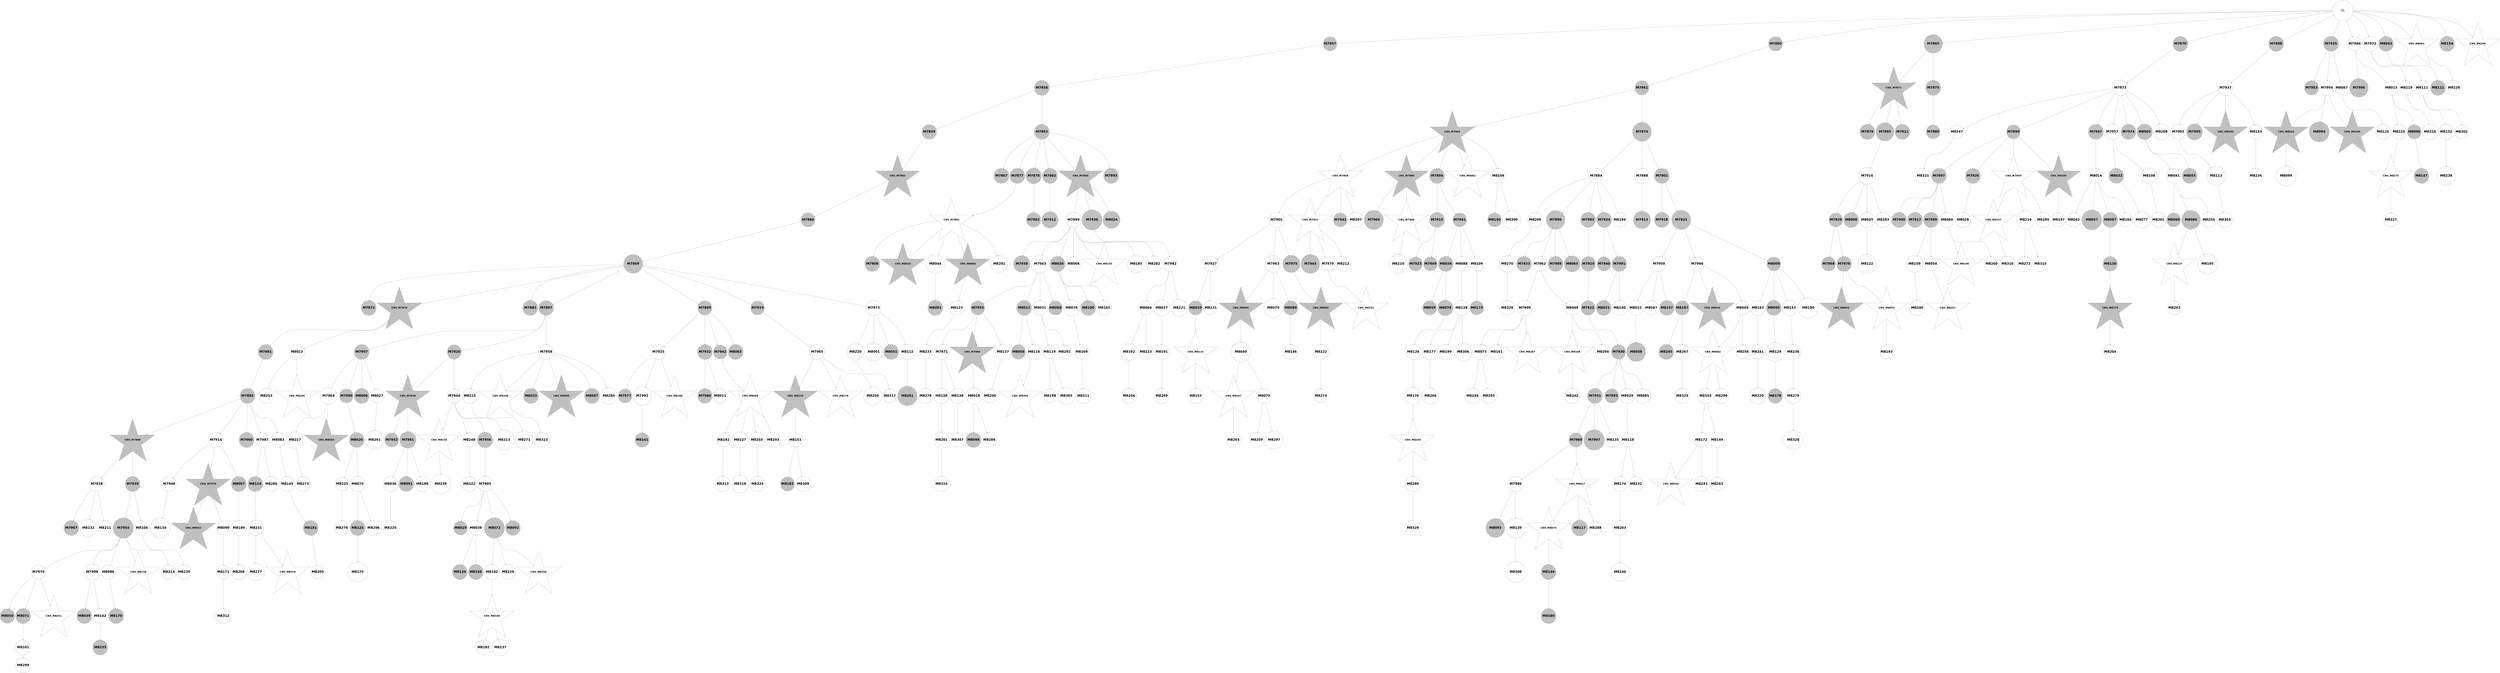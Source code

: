 digraph G { 
8193 -> 8276;
8194 -> 8347;
8195 -> 8238;
8196 -> 8277;
8199 -> 8301;
8200 -> 8278;
8204 -> 8302;
8205 -> 8279;
8206 -> 8348;
8208 -> 8349;
8209 -> 8239;
8209 -> 8280;
8211 -> 8240;
8213 -> 8281;
8214 -> 8303;
8216 -> 8241;
8218 -> 8242;
8224 -> 8282;
8224 -> 8304;
8226 -> 8305;
8228 -> 8306;
8229 -> 8350;
8238 -> 8351;
8240 -> 8283;
8246 -> 8307;
8252 -> 8308;
8253 -> 8309;
8253 -> 8352;
8254 -> 8310;
8256 -> 8353;
8257 -> 8354;
8259 -> 8311;
8261 -> 8312;
8262 -> 8313;
8264 -> 8355;
8268 -> 8314;
8268 -> 8356;
8270 -> 8315;
8273 -> 8316;
8278 -> 8357;
8281 -> 8317;
8284 -> 8358;
8285 -> 8359;
8286 -> 8360;
8292 -> 8361;
8304 -> 8362;
8307 -> 8363;
8312 -> 8364;
8316 -> 8365;
8317 -> 8366;
7893 -> 7894;
7893 -> 7897;
7893 -> 7902;
7893 -> 7907;
7893 -> 7935;
7893 -> 7972;
7893 -> 7983;
7893 -> 8009;
7893 -> 8080;
7893 -> 8098;
7893 -> 8191;
7893 -> 8243;
7894 -> 7895;
7895 -> 7896;
7895 -> 7900;
7896 -> 7899;
7897 -> 7898;
7898 -> 7901;
7898 -> 7911;
7899 -> 7903;
7900 -> 7904;
7900 -> 7914;
7900 -> 7915;
7900 -> 7919;
7900 -> 7922;
7900 -> 7930;
7901 -> 7905;
7901 -> 7923;
7901 -> 7931;
7901 -> 8099;
7901 -> 8141;
7902 -> 7908;
7902 -> 7912;
7903 -> 7906;
7905 -> 7942;
7905 -> 7968;
7905 -> 7978;
7905 -> 8244;
7906 -> 7909;
7906 -> 7913;
7906 -> 7920;
7906 -> 7924;
7906 -> 7926;
7906 -> 7956;
7906 -> 8010;
7907 -> 7910;
7908 -> 7916;
7908 -> 7932;
7908 -> 7948;
7910 -> 7927;
7910 -> 7984;
7910 -> 7994;
7910 -> 8011;
7910 -> 8042;
7910 -> 8245;
7910 -> 8284;
7911 -> 7921;
7911 -> 7925;
7911 -> 7938;
7912 -> 7917;
7913 -> 7918;
7913 -> 8060;
7914 -> 7928;
7915 -> 7939;
7918 -> 7929;
7919 -> 7949;
7921 -> 7933;
7921 -> 7940;
7921 -> 7961;
7921 -> 8221;
7921 -> 8246;
7922 -> 7936;
7922 -> 7973;
7922 -> 8061;
7923 -> 7941;
7923 -> 7943;
7924 -> 7944;
7924 -> 7957;
7924 -> 7995;
7925 -> 7950;
7926 -> 7962;
7926 -> 7969;
7926 -> 7979;
7926 -> 8100;
7927 -> 7934;
7927 -> 7963;
7927 -> 7996;
7927 -> 8142;
7928 -> 7945;
7928 -> 8062;
7928 -> 8081;
7928 -> 8101;
7928 -> 8318;
7929 -> 7946;
7929 -> 7951;
7929 -> 7997;
7929 -> 8024;
7929 -> 8120;
7931 -> 7952;
7931 -> 7998;
7932 -> 7953;
7933 -> 7970;
7933 -> 7999;
7933 -> 8025;
7933 -> 8102;
7934 -> 7937;
7934 -> 7954;
7934 -> 8026;
7934 -> 8121;
7935 -> 7974;
7936 -> 7975;
7936 -> 7980;
7936 -> 8063;
7936 -> 8103;
7936 -> 8192;
7936 -> 8222;
7936 -> 8319;
7938 -> 7955;
7938 -> 7958;
7940 -> 7947;
7942 -> 7964;
7942 -> 8000;
7942 -> 8012;
7943 -> 8247;
7944 -> 8001;
7944 -> 8027;
7944 -> 8043;
7944 -> 8064;
7946 -> 7965;
7946 -> 7976;
7947 -> 7959;
7951 -> 7985;
7951 -> 8013;
7951 -> 8044;
7952 -> 7960;
7952 -> 7986;
7953 -> 7966;
7953 -> 8045;
7953 -> 8082;
7953 -> 8320;
7956 -> 8002;
7957 -> 7971;
7957 -> 7981;
7958 -> 7987;
7958 -> 8003;
7958 -> 8046;
7959 -> 7967;
7961 -> 7977;
7961 -> 8028;
7962 -> 8014;
7962 -> 8029;
7962 -> 8223;
7963 -> 8065;
7964 -> 8047;
7964 -> 8168;
7965 -> 8004;
7965 -> 8169;
7965 -> 8248;
7966 -> 8005;
7966 -> 8015;
7967 -> 7988;
7967 -> 8030;
7967 -> 8066;
7967 -> 8122;
7968 -> 7982;
7968 -> 8016;
7968 -> 8249;
7969 -> 8017;
7969 -> 8048;
7971 -> 7989;
7971 -> 8018;
7972 -> 7990;
7972 -> 8031;
7972 -> 8104;
7973 -> 8019;
7974 -> 8020;
7974 -> 8032;
7974 -> 8067;
7974 -> 8170;
7976 -> 7991;
7976 -> 8143;
7979 -> 8083;
7980 -> 7992;
7980 -> 8049;
7980 -> 8068;
7980 -> 8105;
7981 -> 7993;
7981 -> 8193;
7981 -> 8250;
7981 -> 8285;
7983 -> 8033;
7983 -> 8050;
7984 -> 8051;
7985 -> 8171;
7987 -> 8052;
7987 -> 8084;
7987 -> 8144;
7988 -> 8006;
7988 -> 8034;
7988 -> 8172;
7991 -> 8007;
7991 -> 8035;
7991 -> 8123;
7991 -> 8173;
7991 -> 8251;
7992 -> 8008;
7992 -> 8021;
7992 -> 8174;
7993 -> 8022;
7994 -> 8069;
7994 -> 8145;
7995 -> 8070;
7995 -> 8106;
7995 -> 8124;
7995 -> 8252;
7995 -> 8286;
7995 -> 8321;
7996 -> 8194;
7996 -> 8253;
7996 -> 8322;
7998 -> 8071;
7998 -> 8125;
7998 -> 8146;
7999 -> 8036;
7999 -> 8085;
8000 -> 8037;
8000 -> 8107;
8000 -> 8126;
8001 -> 8072;
8001 -> 8254;
8002 -> 8147;
8002 -> 8255;
8002 -> 8287;
8003 -> 8053;
8003 -> 8086;
8003 -> 8224;
8006 -> 8023;
8006 -> 8054;
8007 -> 8087;
8007 -> 8108;
8007 -> 8288;
8008 -> 8175;
8008 -> 8195;
8009 -> 8148;
8009 -> 8256;
8010 -> 8038;
8010 -> 8088;
8010 -> 8149;
8010 -> 8257;
8012 -> 8039;
8013 -> 8089;
8013 -> 8127;
8015 -> 8040;
8015 -> 8090;
8016 -> 8289;
8018 -> 8073;
8018 -> 8128;
8018 -> 8225;
8019 -> 8041;
8019 -> 8074;
8019 -> 8258;
8020 -> 8150;
8021 -> 8055;
8022 -> 8056;
8022 -> 8075;
8022 -> 8109;
8022 -> 8129;
8023 -> 8130;
8023 -> 8176;
8024 -> 8151;
8024 -> 8323;
8026 -> 8091;
8026 -> 8196;
8027 -> 8057;
8028 -> 8058;
8028 -> 8177;
8029 -> 8178;
8031 -> 8059;
8031 -> 8131;
8031 -> 8197;
8035 -> 8076;
8035 -> 8179;
8036 -> 8110;
8036 -> 8198;
8036 -> 8324;
8037 -> 8077;
8039 -> 8259;
8041 -> 8199;
8041 -> 8260;
8042 -> 8078;
8042 -> 8092;
8044 -> 8226;
8046 -> 8132;
8046 -> 8180;
8046 -> 8200;
8046 -> 8227;
8047 -> 8152;
8049 -> 8093;
8049 -> 8153;
8050 -> 8133;
8050 -> 8261;
8051 -> 8079;
8051 -> 8094;
8051 -> 8134;
8051 -> 8201;
8052 -> 8095;
8054 -> 8111;
8054 -> 8154;
8054 -> 8325;
8055 -> 8135;
8055 -> 8326;
8057 -> 8112;
8057 -> 8262;
8059 -> 8136;
8060 -> 8290;
8060 -> 8327;
8063 -> 8113;
8063 -> 8137;
8063 -> 8202;
8064 -> 8328;
8066 -> 8155;
8068 -> 8156;
8068 -> 8329;
8069 -> 8114;
8071 -> 8096;
8071 -> 8115;
8073 -> 8263;
8074 -> 8228;
8075 -> 8157;
8075 -> 8203;
8077 -> 8116;
8077 -> 8204;
8078 -> 8097;
8078 -> 8117;
8078 -> 8291;
8080 -> 8158;
8081 -> 8118;
8082 -> 8159;
8083 -> 8229;
8083 -> 8264;
8083 -> 8292;
8083 -> 8330;
8085 -> 8205;
8085 -> 8331;
8086 -> 8119;
8086 -> 8293;
8090 -> 8230;
8091 -> 8294;
8098 -> 8265;
8101 -> 8160;
8104 -> 8161;
8108 -> 8138;
8109 -> 8139;
8109 -> 8266;
8109 -> 8295;
8110 -> 8231;
8110 -> 8332;
8111 -> 8181;
8112 -> 8162;
8112 -> 8333;
8113 -> 8206;
8115 -> 8163;
8116 -> 8296;
8116 -> 8334;
8117 -> 8164;
8117 -> 8232;
8119 -> 8140;
8119 -> 8335;
8120 -> 8182;
8121 -> 8233;
8121 -> 8297;
8123 -> 8207;
8125 -> 8165;
8126 -> 8183;
8127 -> 8208;
8132 -> 8166;
8133 -> 8184;
8134 -> 8167;
8138 -> 8336;
8139 -> 8185;
8140 -> 8186;
8140 -> 8209;
8141 -> 8187;
8141 -> 8337;
8142 -> 8234;
8143 -> 8267;
8145 -> 8338;
8146 -> 8210;
8147 -> 8188;
8148 -> 8189;
8148 -> 8339;
8149 -> 8298;
8150 -> 8340;
8151 -> 8268;
8152 -> 8190;
8153 -> 8341;
8155 -> 8211;
8155 -> 8269;
8156 -> 8235;
8156 -> 8342;
8160 -> 8270;
8162 -> 8212;
8163 -> 8213;
8164 -> 8299;
8165 -> 8214;
8165 -> 8236;
8165 -> 8343;
8166 -> 8215;
8167 -> 8216;
8170 -> 8271;
8174 -> 8237;
8175 -> 8344;
8176 -> 8345;
8179 -> 8272;
8180 -> 8273;
8181 -> 8217;
8182 -> 8218;
8185 -> 8219;
8185 -> 8274;
8186 -> 8300;
8188 -> 8220;
8188 -> 8346;
8189 -> 8275;
7893 [label="GL" fontname="arial-bold" fontsize=56 width=5 height=5];
7894 [shape=circle style=filled fillcolor=grey fontname="helvetica-bold" fontsize=56 label="M7857" width=2.8 height=2 ];
7895 [shape=circle style=filled fillcolor=grey fontname="helvetica-bold" fontsize=56 label="M7858" width=0.8 height=2 ];
7896 [shape=circle style=filled fillcolor=grey fontname="helvetica-bold" fontsize=56 label="M7859" width=2.19 height=2 ];
7897 [shape=circle style=filled fillcolor=grey fontname="helvetica-bold" fontsize=56 label="M7860" width=2.5 height=2 ];
7898 [shape=circle style=filled fillcolor=grey fontname="helvetica-bold" fontsize=56 label="M7861" width=2.64 height=2 ];
7899 [shape=star style=filled fillcolor=grey fontname="helvetica-bold" fontsize=42 label="CNV_M7862"];
7900 [shape=circle style=filled fillcolor=grey fontname="helvetica-bold" fontsize=56 label="M7863" width=0.65 height=2 ];
7901 [shape=star style=filled fillcolor=grey fontname="helvetica-bold" fontsize=42 label="CNV_M7864"];
7902 [shape=circle style=filled fillcolor=grey fontname="helvetica-bold" fontsize=56 label="M7865" width=4.47 height=2 ];
7903 [shape=circle style=filled fillcolor=grey fontname="helvetica-bold" fontsize=56 label="M7866" width=2.66 height=2 ];
7904 [shape=circle style=filled fillcolor=grey fontname="helvetica-bold" fontsize=56 label="M7867" width=1.09 height=2 ];
7905 [shape=star style=filled fillcolor=white fontname="helvetica-bold" fontsize=42 label="CNV_M7868"];
7906 [shape=circle style=filled fillcolor=grey fontname="helvetica-bold" fontsize=56 label="M7869" width=4.58 height=2 ];
7907 [shape=circle style=filled fillcolor=grey fontname="helvetica-bold" fontsize=56 label="M7870" width=1.14 height=2 ];
7908 [shape=star style=filled fillcolor=grey fontname="helvetica-bold" fontsize=42 label="CNV_M7871"];
7909 [shape=circle style=filled fillcolor=grey fontname="helvetica-bold" fontsize=56 label="M7872" width=1.95 height=2 ];
7910 [shape=circle style=filled fillcolor=white fontname="helvetica-bold" fontsize=56 label="M7873" width=3.84 height=2 ];
7911 [shape=circle style=filled fillcolor=grey fontname="helvetica-bold" fontsize=56 label="M7874" width=4.55 height=2 ];
7912 [shape=circle style=filled fillcolor=grey fontname="helvetica-bold" fontsize=56 label="M7875" width=0.41 height=2 ];
7913 [shape=star style=filled fillcolor=grey fontname="helvetica-bold" fontsize=42 label="CNV_M7876"];
7914 [shape=circle style=filled fillcolor=grey fontname="helvetica-bold" fontsize=56 label="M7877" width=0.91 height=2 ];
7915 [shape=circle style=filled fillcolor=grey fontname="helvetica-bold" fontsize=56 label="M7878" width=3.79 height=2 ];
7916 [shape=circle style=filled fillcolor=grey fontname="helvetica-bold" fontsize=56 label="M7879" width=3.66 height=2 ];
7917 [shape=circle style=filled fillcolor=grey fontname="helvetica-bold" fontsize=56 label="M7880" width=3.33 height=2 ];
7918 [shape=circle style=filled fillcolor=grey fontname="helvetica-bold" fontsize=56 label="M7881" width=0.31 height=2 ];
7919 [shape=circle style=filled fillcolor=grey fontname="helvetica-bold" fontsize=56 label="M7882" width=1.02 height=2 ];
7920 [shape=circle style=filled fillcolor=grey fontname="helvetica-bold" fontsize=56 label="M7883" width=1.45 height=2 ];
7921 [shape=circle style=filled fillcolor=white fontname="helvetica-bold" fontsize=56 label="M7884" width=2.16 height=2 ];
7922 [shape=star style=filled fillcolor=grey fontname="helvetica-bold" fontsize=42 label="CNV_M7885"];
7923 [shape=star style=filled fillcolor=grey fontname="helvetica-bold" fontsize=42 label="CNV_M7886"];
7924 [shape=circle style=filled fillcolor=grey fontname="helvetica-bold" fontsize=56 label="M7887" width=2.07 height=2 ];
7925 [shape=circle style=filled fillcolor=white fontname="helvetica-bold" fontsize=56 label="M7888" width=1.41 height=2 ];
7926 [shape=circle style=filled fillcolor=grey fontname="helvetica-bold" fontsize=56 label="M7889" width=3.45 height=2 ];
7927 [shape=circle style=filled fillcolor=grey fontname="helvetica-bold" fontsize=56 label="M7890" width=2.9 height=2 ];
7928 [shape=star style=filled fillcolor=white fontname="helvetica-bold" fontsize=42 label="CNV_M7891"];
7929 [shape=circle style=filled fillcolor=grey fontname="helvetica-bold" fontsize=56 label="M7892" width=1.92 height=2 ];
7930 [shape=circle style=filled fillcolor=grey fontname="helvetica-bold" fontsize=56 label="M7893" width=0.37 height=2 ];
7931 [shape=circle style=filled fillcolor=grey fontname="helvetica-bold" fontsize=56 label="M7894" width=1.83 height=2 ];
7932 [shape=circle style=filled fillcolor=grey fontname="helvetica-bold" fontsize=56 label="M7895" width=4.37 height=2 ];
7933 [shape=circle style=filled fillcolor=grey fontname="helvetica-bold" fontsize=56 label="M7896" width=4.53 height=2 ];
7934 [shape=circle style=filled fillcolor=grey fontname="helvetica-bold" fontsize=56 label="M7897" width=1.28 height=2 ];
7935 [shape=circle style=filled fillcolor=grey fontname="helvetica-bold" fontsize=56 label="M7898" width=0.25 height=2 ];
7936 [shape=circle style=filled fillcolor=white fontname="helvetica-bold" fontsize=56 label="M7899" width=0.24 height=2 ];
7937 [shape=circle style=filled fillcolor=grey fontname="helvetica-bold" fontsize=56 label="M7900" width=0.99 height=2 ];
7938 [shape=circle style=filled fillcolor=grey fontname="helvetica-bold" fontsize=56 label="M7901" width=1.32 height=2 ];
7939 [shape=circle style=filled fillcolor=grey fontname="helvetica-bold" fontsize=56 label="M7902" width=2.34 height=2 ];
7940 [shape=circle style=filled fillcolor=grey fontname="helvetica-bold" fontsize=56 label="M7903" width=1.86 height=2 ];
7941 [shape=circle style=filled fillcolor=grey fontname="helvetica-bold" fontsize=56 label="M7904" width=4.64 height=2 ];
7942 [shape=circle style=filled fillcolor=white fontname="helvetica-bold" fontsize=56 label="M7905" width=1.22 height=2 ];
7943 [shape=star style=filled fillcolor=white fontname="helvetica-bold" fontsize=42 label="CNV_M7906"];
7944 [shape=circle style=filled fillcolor=grey fontname="helvetica-bold" fontsize=56 label="M7907" width=2.02 height=2 ];
7945 [shape=circle style=filled fillcolor=grey fontname="helvetica-bold" fontsize=56 label="M7908" width=3.65 height=2 ];
7946 [shape=star style=filled fillcolor=grey fontname="helvetica-bold" fontsize=42 label="CNV_M7909"];
7947 [shape=circle style=filled fillcolor=grey fontname="helvetica-bold" fontsize=56 label="M7910" width=2.17 height=2 ];
7948 [shape=circle style=filled fillcolor=grey fontname="helvetica-bold" fontsize=56 label="M7911" width=2.03 height=2 ];
7949 [shape=circle style=filled fillcolor=grey fontname="helvetica-bold" fontsize=56 label="M7912" width=3.97 height=2 ];
7950 [shape=circle style=filled fillcolor=grey fontname="helvetica-bold" fontsize=56 label="M7913" width=4.15 height=2 ];
7951 [shape=circle style=filled fillcolor=white fontname="helvetica-bold" fontsize=56 label="M7914" width=1.66 height=2 ];
7952 [shape=circle style=filled fillcolor=grey fontname="helvetica-bold" fontsize=56 label="M7915" width=1.38 height=2 ];
7953 [shape=circle style=filled fillcolor=white fontname="helvetica-bold" fontsize=56 label="M7916" width=4.12 height=2 ];
7954 [shape=circle style=filled fillcolor=grey fontname="helvetica-bold" fontsize=56 label="M7917" width=1.07 height=2 ];
7955 [shape=circle style=filled fillcolor=grey fontname="helvetica-bold" fontsize=56 label="M7918" width=1.59 height=2 ];
7956 [shape=circle style=filled fillcolor=grey fontname="helvetica-bold" fontsize=56 label="M7919" width=3.25 height=2 ];
7957 [shape=circle style=filled fillcolor=grey fontname="helvetica-bold" fontsize=56 label="M7920" width=2.52 height=2 ];
7958 [shape=circle style=filled fillcolor=grey fontname="helvetica-bold" fontsize=56 label="M7921" width=4.63 height=2 ];
7959 [shape=circle style=filled fillcolor=grey fontname="helvetica-bold" fontsize=56 label="M7922" width=2.42 height=2 ];
7960 [shape=circle style=filled fillcolor=grey fontname="helvetica-bold" fontsize=56 label="M7923" width=2.84 height=2 ];
7961 [shape=circle style=filled fillcolor=grey fontname="helvetica-bold" fontsize=56 label="M7924" width=3.65 height=2 ];
7962 [shape=circle style=filled fillcolor=white fontname="helvetica-bold" fontsize=56 label="M7925" width=1.26 height=2 ];
7963 [shape=circle style=filled fillcolor=grey fontname="helvetica-bold" fontsize=56 label="M7926" width=0.86 height=2 ];
7964 [shape=circle style=filled fillcolor=white fontname="helvetica-bold" fontsize=56 label="M7927" width=1.74 height=2 ];
7965 [shape=circle style=filled fillcolor=white fontname="helvetica-bold" fontsize=56 label="M7928" width=0.43 height=2 ];
7966 [shape=circle style=filled fillcolor=grey fontname="helvetica-bold" fontsize=56 label="M7929" width=2.98 height=2 ];
7967 [shape=circle style=filled fillcolor=grey fontname="helvetica-bold" fontsize=56 label="M7930" width=2.36 height=2 ];
7968 [shape=star style=filled fillcolor=white fontname="helvetica-bold" fontsize=42 label="CNV_M7931"];
7969 [shape=circle style=filled fillcolor=grey fontname="helvetica-bold" fontsize=56 label="M7932" width=0.55 height=2 ];
7970 [shape=circle style=filled fillcolor=grey fontname="helvetica-bold" fontsize=56 label="M7933" width=1.73 height=2 ];
7971 [shape=star style=filled fillcolor=grey fontname="helvetica-bold" fontsize=42 label="CNV_M7934"];
7972 [shape=circle style=filled fillcolor=grey fontname="helvetica-bold" fontsize=56 label="M7935" width=0.89 height=2 ];
7973 [shape=circle style=filled fillcolor=grey fontname="helvetica-bold" fontsize=56 label="M7936" width=4.86 height=2 ];
7974 [shape=circle style=filled fillcolor=white fontname="helvetica-bold" fontsize=56 label="M7937" width=0.25 height=2 ];
7975 [shape=circle style=filled fillcolor=grey fontname="helvetica-bold" fontsize=56 label="M7938" width=3.97 height=2 ];
7976 [shape=circle style=filled fillcolor=grey fontname="helvetica-bold" fontsize=56 label="M7939" width=1.23 height=2 ];
7977 [shape=circle style=filled fillcolor=grey fontname="helvetica-bold" fontsize=56 label="M7940" width=3.38 height=2 ];
7978 [shape=circle style=filled fillcolor=grey fontname="helvetica-bold" fontsize=56 label="M7941" width=2.87 height=2 ];
7979 [shape=circle style=filled fillcolor=grey fontname="helvetica-bold" fontsize=56 label="M7942" width=3.01 height=2 ];
7980 [shape=circle style=filled fillcolor=white fontname="helvetica-bold" fontsize=56 label="M7943" width=4.41 height=2 ];
7981 [shape=circle style=filled fillcolor=white fontname="helvetica-bold" fontsize=56 label="M7944" width=2.5 height=2 ];
7982 [shape=circle style=filled fillcolor=grey fontname="helvetica-bold" fontsize=56 label="M7945" width=4.55 height=2 ];
7983 [shape=circle style=filled fillcolor=white fontname="helvetica-bold" fontsize=56 label="M7946" width=2.59 height=2 ];
7984 [shape=circle style=filled fillcolor=grey fontname="helvetica-bold" fontsize=56 label="M7947" width=0.25 height=2 ];
7985 [shape=circle style=filled fillcolor=white fontname="helvetica-bold" fontsize=56 label="M7948" width=2.28 height=2 ];
7986 [shape=circle style=filled fillcolor=grey fontname="helvetica-bold" fontsize=56 label="M7949" width=2.93 height=2 ];
7987 [shape=circle style=filled fillcolor=white fontname="helvetica-bold" fontsize=56 label="M7950" width=1.96 height=2 ];
7988 [shape=circle style=filled fillcolor=grey fontname="helvetica-bold" fontsize=56 label="M7951" width=1 height=2 ];
7989 [shape=circle style=filled fillcolor=grey fontname="helvetica-bold" fontsize=56 label="M7952" width=2.73 height=2 ];
7990 [shape=circle style=filled fillcolor=grey fontname="helvetica-bold" fontsize=56 label="M7953" width=2.41 height=2 ];
7991 [shape=circle style=filled fillcolor=grey fontname="helvetica-bold" fontsize=56 label="M7954" width=4.91 height=2 ];
7992 [shape=circle style=filled fillcolor=grey fontname="helvetica-bold" fontsize=56 label="M7955" width=2.84 height=2 ];
7993 [shape=circle style=filled fillcolor=grey fontname="helvetica-bold" fontsize=56 label="M7956" width=3.74 height=2 ];
7994 [shape=circle style=filled fillcolor=white fontname="helvetica-bold" fontsize=56 label="M7957" width=3.81 height=2 ];
7995 [shape=circle style=filled fillcolor=white fontname="helvetica-bold" fontsize=56 label="M7958" width=1.77 height=2 ];
7996 [shape=star style=filled fillcolor=white fontname="helvetica-bold" fontsize=42 label="CNV_M7959"];
7997 [shape=circle style=filled fillcolor=grey fontname="helvetica-bold" fontsize=56 label="M7960" width=0.07 height=2 ];
7998 [shape=circle style=filled fillcolor=grey fontname="helvetica-bold" fontsize=56 label="M7961" width=3.04 height=2 ];
7999 [shape=circle style=filled fillcolor=white fontname="helvetica-bold" fontsize=56 label="M7962" width=2.13 height=2 ];
8000 [shape=circle style=filled fillcolor=white fontname="helvetica-bold" fontsize=56 label="M7963" width=4.1 height=2 ];
8001 [shape=circle style=filled fillcolor=white fontname="helvetica-bold" fontsize=56 label="M7964" width=4.13 height=2 ];
8002 [shape=circle style=filled fillcolor=white fontname="helvetica-bold" fontsize=56 label="M7965" width=1.08 height=2 ];
8003 [shape=circle style=filled fillcolor=white fontname="helvetica-bold" fontsize=56 label="M7966" width=3 height=2 ];
8004 [shape=circle style=filled fillcolor=grey fontname="helvetica-bold" fontsize=56 label="M7967" width=1.38 height=2 ];
8005 [shape=circle style=filled fillcolor=grey fontname="helvetica-bold" fontsize=56 label="M7968" width=2.61 height=2 ];
8006 [shape=circle style=filled fillcolor=grey fontname="helvetica-bold" fontsize=56 label="M7969" width=2.6 height=2 ];
8007 [shape=circle style=filled fillcolor=white fontname="helvetica-bold" fontsize=56 label="M7970" width=2.41 height=2 ];
8008 [shape=circle style=filled fillcolor=white fontname="helvetica-bold" fontsize=56 label="M7971" width=0.38 height=2 ];
8009 [shape=circle style=filled fillcolor=white fontname="helvetica-bold" fontsize=56 label="M7972" width=0.71 height=2 ];
8010 [shape=circle style=filled fillcolor=white fontname="helvetica-bold" fontsize=56 label="M7973" width=1.54 height=2 ];
8011 [shape=circle style=filled fillcolor=grey fontname="helvetica-bold" fontsize=56 label="M7974" width=0.51 height=2 ];
8012 [shape=circle style=filled fillcolor=grey fontname="helvetica-bold" fontsize=56 label="M7975" width=4.16 height=2 ];
8013 [shape=star style=filled fillcolor=grey fontname="helvetica-bold" fontsize=42 label="CNV_M7976"];
8014 [shape=circle style=filled fillcolor=grey fontname="helvetica-bold" fontsize=56 label="M7977" width=3.16 height=2 ];
8015 [shape=circle style=filled fillcolor=grey fontname="helvetica-bold" fontsize=56 label="M7978" width=0.66 height=2 ];
8016 [shape=circle style=filled fillcolor=white fontname="helvetica-bold" fontsize=56 label="M7979" width=2.72 height=2 ];
8017 [shape=circle style=filled fillcolor=grey fontname="helvetica-bold" fontsize=56 label="M7980" width=2.23 height=2 ];
8018 [shape=circle style=filled fillcolor=grey fontname="helvetica-bold" fontsize=56 label="M7981" width=3.97 height=2 ];
8019 [shape=circle style=filled fillcolor=white fontname="helvetica-bold" fontsize=56 label="M7982" width=0.8 height=2 ];
8020 [shape=circle style=filled fillcolor=white fontname="helvetica-bold" fontsize=56 label="M7983" width=1.62 height=2 ];
8021 [shape=star style=filled fillcolor=grey fontname="helvetica-bold" fontsize=42 label="CNV_M7984"];
8022 [shape=circle style=filled fillcolor=white fontname="helvetica-bold" fontsize=56 label="M7985" width=0.31 height=2 ];
8023 [shape=circle style=filled fillcolor=white fontname="helvetica-bold" fontsize=56 label="M7986" width=0.96 height=2 ];
8024 [shape=circle style=filled fillcolor=white fontname="helvetica-bold" fontsize=56 label="M7987" width=2.19 height=2 ];
8025 [shape=circle style=filled fillcolor=grey fontname="helvetica-bold" fontsize=56 label="M7988" width=0.22 height=2 ];
8026 [shape=circle style=filled fillcolor=grey fontname="helvetica-bold" fontsize=56 label="M7989" width=3.62 height=2 ];
8027 [shape=circle style=filled fillcolor=grey fontname="helvetica-bold" fontsize=56 label="M7990" width=3.17 height=2 ];
8028 [shape=circle style=filled fillcolor=grey fontname="helvetica-bold" fontsize=56 label="M7991" width=3.58 height=2 ];
8029 [shape=circle style=filled fillcolor=white fontname="helvetica-bold" fontsize=56 label="M7992" width=4.5 height=2 ];
8030 [shape=circle style=filled fillcolor=grey fontname="helvetica-bold" fontsize=56 label="M7993" width=3.39 height=2 ];
8031 [shape=circle style=filled fillcolor=white fontname="helvetica-bold" fontsize=56 label="M7994" width=2.43 height=2 ];
8032 [shape=circle style=filled fillcolor=grey fontname="helvetica-bold" fontsize=56 label="M7995" width=3.86 height=2 ];
8033 [shape=circle style=filled fillcolor=grey fontname="helvetica-bold" fontsize=56 label="M7996" width=4.49 height=2 ];
8034 [shape=circle style=filled fillcolor=grey fontname="helvetica-bold" fontsize=56 label="M7997" width=4.94 height=2 ];
8035 [shape=circle style=filled fillcolor=white fontname="helvetica-bold" fontsize=56 label="M7998" width=3.83 height=2 ];
8036 [shape=circle style=filled fillcolor=white fontname="helvetica-bold" fontsize=56 label="M7999" width=3.69 height=2 ];
8037 [shape=star style=filled fillcolor=grey fontname="helvetica-bold" fontsize=42 label="CNV_M8000"];
8038 [shape=circle style=filled fillcolor=white fontname="helvetica-bold" fontsize=56 label="M8001" width=4.38 height=2 ];
8039 [shape=star style=filled fillcolor=grey fontname="helvetica-bold" fontsize=42 label="CNV_M8002"];
8040 [shape=star style=filled fillcolor=grey fontname="helvetica-bold" fontsize=42 label="CNV_M8003"];
8041 [shape=circle style=filled fillcolor=white fontname="helvetica-bold" fontsize=56 label="M8004" width=3.05 height=2 ];
8042 [shape=circle style=filled fillcolor=grey fontname="helvetica-bold" fontsize=56 label="M8005" width=3.75 height=2 ];
8043 [shape=circle style=filled fillcolor=grey fontname="helvetica-bold" fontsize=56 label="M8006" width=1.8 height=2 ];
8044 [shape=circle style=filled fillcolor=grey fontname="helvetica-bold" fontsize=56 label="M8007" width=1.54 height=2 ];
8045 [shape=circle style=filled fillcolor=grey fontname="helvetica-bold" fontsize=56 label="M8008" width=0.24 height=2 ];
8046 [shape=circle style=filled fillcolor=grey fontname="helvetica-bold" fontsize=56 label="M8009" width=3.28 height=2 ];
8047 [shape=circle style=filled fillcolor=grey fontname="helvetica-bold" fontsize=56 label="M8010" width=3.41 height=2 ];
8048 [shape=circle style=filled fillcolor=white fontname="helvetica-bold" fontsize=56 label="M8011" width=3.37 height=2 ];
8049 [shape=circle style=filled fillcolor=grey fontname="helvetica-bold" fontsize=56 label="M8012" width=0.93 height=2 ];
8050 [shape=circle style=filled fillcolor=white fontname="helvetica-bold" fontsize=56 label="M8013" width=2.74 height=2 ];
8051 [shape=circle style=filled fillcolor=white fontname="helvetica-bold" fontsize=56 label="M8014" width=2.71 height=2 ];
8052 [shape=circle style=filled fillcolor=white fontname="helvetica-bold" fontsize=56 label="M8015" width=1.65 height=2 ];
8053 [shape=star style=filled fillcolor=grey fontname="helvetica-bold" fontsize=42 label="CNV_M8016"];
8054 [shape=star style=filled fillcolor=white fontname="helvetica-bold" fontsize=42 label="CNV_M8017"];
8055 [shape=circle style=filled fillcolor=white fontname="helvetica-bold" fontsize=56 label="M8018" width=3.91 height=2 ];
8056 [shape=circle style=filled fillcolor=grey fontname="helvetica-bold" fontsize=56 label="M8019" width=3.29 height=2 ];
8057 [shape=circle style=filled fillcolor=grey fontname="helvetica-bold" fontsize=56 label="M8020" width=1.96 height=2 ];
8058 [shape=circle style=filled fillcolor=grey fontname="helvetica-bold" fontsize=56 label="M8021" width=1.4 height=2 ];
8059 [shape=star style=filled fillcolor=grey fontname="helvetica-bold" fontsize=42 label="CNV_M8022"];
8060 [shape=circle style=filled fillcolor=white fontname="helvetica-bold" fontsize=56 label="M8023" width=3.7 height=2 ];
8061 [shape=circle style=filled fillcolor=grey fontname="helvetica-bold" fontsize=56 label="M8024" width=4.11 height=2 ];
8062 [shape=star style=filled fillcolor=grey fontname="helvetica-bold" fontsize=42 label="CNV_M8025"];
8063 [shape=circle style=filled fillcolor=grey fontname="helvetica-bold" fontsize=56 label="M8026" width=1.88 height=2 ];
8064 [shape=circle style=filled fillcolor=white fontname="helvetica-bold" fontsize=56 label="M8027" width=2.85 height=2 ];
8065 [shape=circle style=filled fillcolor=white fontname="helvetica-bold" fontsize=56 label="M8028" width=0.84 height=2 ];
8066 [shape=circle style=filled fillcolor=white fontname="helvetica-bold" fontsize=56 label="M8029" width=1.6 height=2 ];
8067 [shape=star style=filled fillcolor=grey fontname="helvetica-bold" fontsize=42 label="CNV_M8030"];
8068 [shape=circle style=filled fillcolor=white fontname="helvetica-bold" fontsize=56 label="M8031" width=2 height=2 ];
8069 [shape=circle style=filled fillcolor=grey fontname="helvetica-bold" fontsize=56 label="M8032" width=1.59 height=2 ];
8070 [shape=circle style=filled fillcolor=grey fontname="helvetica-bold" fontsize=56 label="M8033" width=2.04 height=2 ];
8071 [shape=circle style=filled fillcolor=grey fontname="helvetica-bold" fontsize=56 label="M8034" width=0.23 height=2 ];
8072 [shape=star style=filled fillcolor=grey fontname="helvetica-bold" fontsize=42 label="CNV_M8035"];
8073 [shape=circle style=filled fillcolor=white fontname="helvetica-bold" fontsize=56 label="M8036" width=1.34 height=2 ];
8074 [shape=circle style=filled fillcolor=white fontname="helvetica-bold" fontsize=56 label="M8037" width=3.94 height=2 ];
8075 [shape=circle style=filled fillcolor=white fontname="helvetica-bold" fontsize=56 label="M8038" width=1.05 height=2 ];
8076 [shape=circle style=filled fillcolor=grey fontname="helvetica-bold" fontsize=56 label="M8039" width=1.37 height=2 ];
8077 [shape=circle style=filled fillcolor=white fontname="helvetica-bold" fontsize=56 label="M8040" width=4.74 height=2 ];
8078 [shape=circle style=filled fillcolor=white fontname="helvetica-bold" fontsize=56 label="M8041" width=0.37 height=2 ];
8079 [shape=circle style=filled fillcolor=white fontname="helvetica-bold" fontsize=56 label="M8042" width=2.36 height=2 ];
8080 [shape=circle style=filled fillcolor=grey fontname="helvetica-bold" fontsize=56 label="M8043" width=3.58 height=2 ];
8081 [shape=circle style=filled fillcolor=white fontname="helvetica-bold" fontsize=56 label="M8044" width=4.56 height=2 ];
8082 [shape=circle style=filled fillcolor=white fontname="helvetica-bold" fontsize=56 label="M8045" width=1.84 height=2 ];
8083 [shape=star style=filled fillcolor=white fontname="helvetica-bold" fontsize=42 label="CNV_M8046"];
8084 [shape=circle style=filled fillcolor=white fontname="helvetica-bold" fontsize=56 label="M8047" width=2.32 height=2 ];
8085 [shape=circle style=filled fillcolor=white fontname="helvetica-bold" fontsize=56 label="M8048" width=2.39 height=2 ];
8086 [shape=circle style=filled fillcolor=white fontname="helvetica-bold" fontsize=56 label="M8049" width=2.73 height=2 ];
8087 [shape=circle style=filled fillcolor=grey fontname="helvetica-bold" fontsize=56 label="M8050" width=2.31 height=2 ];
8088 [shape=circle style=filled fillcolor=grey fontname="helvetica-bold" fontsize=56 label="M8051" width=1.49 height=2 ];
8089 [shape=star style=filled fillcolor=grey fontname="helvetica-bold" fontsize=42 label="CNV_M8052"];
8090 [shape=star style=filled fillcolor=white fontname="helvetica-bold" fontsize=42 label="CNV_M8053"];
8091 [shape=circle style=filled fillcolor=white fontname="helvetica-bold" fontsize=56 label="M8054" width=2.68 height=2 ];
8092 [shape=circle style=filled fillcolor=grey fontname="helvetica-bold" fontsize=56 label="M8055" width=2.04 height=2 ];
8093 [shape=circle style=filled fillcolor=grey fontname="helvetica-bold" fontsize=56 label="M8056" width=2.51 height=2 ];
8094 [shape=circle style=filled fillcolor=grey fontname="helvetica-bold" fontsize=56 label="M8057" width=4.81 height=2 ];
8095 [shape=circle style=filled fillcolor=grey fontname="helvetica-bold" fontsize=56 label="M8058" width=4.58 height=2 ];
8096 [shape=circle style=filled fillcolor=grey fontname="helvetica-bold" fontsize=56 label="M8059" width=2.61 height=2 ];
8097 [shape=circle style=filled fillcolor=grey fontname="helvetica-bold" fontsize=56 label="M8060" width=3.11 height=2 ];
8098 [shape=star style=filled fillcolor=white fontname="helvetica-bold" fontsize=42 label="CNV_M8061"];
8099 [shape=star style=filled fillcolor=white fontname="helvetica-bold" fontsize=42 label="CNV_M8062"];
8100 [shape=circle style=filled fillcolor=grey fontname="helvetica-bold" fontsize=56 label="M8063" width=1.64 height=2 ];
8101 [shape=star style=filled fillcolor=grey fontname="helvetica-bold" fontsize=42 label="CNV_M8064"];
8102 [shape=circle style=filled fillcolor=grey fontname="helvetica-bold" fontsize=56 label="M8065" width=3.88 height=2 ];
8103 [shape=circle style=filled fillcolor=white fontname="helvetica-bold" fontsize=56 label="M8066" width=1.65 height=2 ];
8104 [shape=circle style=filled fillcolor=white fontname="helvetica-bold" fontsize=56 label="M8067" width=3.27 height=2 ];
8105 [shape=circle style=filled fillcolor=grey fontname="helvetica-bold" fontsize=56 label="M8068" width=2.8 height=2 ];
8106 [shape=star style=filled fillcolor=grey fontname="helvetica-bold" fontsize=42 label="CNV_M8069"];
8107 [shape=circle style=filled fillcolor=white fontname="helvetica-bold" fontsize=56 label="M8070" width=4.56 height=2 ];
8108 [shape=circle style=filled fillcolor=grey fontname="helvetica-bold" fontsize=56 label="M8071" width=0.62 height=2 ];
8109 [shape=circle style=filled fillcolor=grey fontname="helvetica-bold" fontsize=56 label="M8072" width=4.91 height=2 ];
8110 [shape=circle style=filled fillcolor=white fontname="helvetica-bold" fontsize=56 label="M8073" width=0.82 height=2 ];
8111 [shape=star style=filled fillcolor=white fontname="helvetica-bold" fontsize=42 label="CNV_M8074"];
8112 [shape=circle style=filled fillcolor=white fontname="helvetica-bold" fontsize=56 label="M8075" width=0.94 height=2 ];
8113 [shape=circle style=filled fillcolor=white fontname="helvetica-bold" fontsize=56 label="M8076" width=3.94 height=2 ];
8114 [shape=circle style=filled fillcolor=white fontname="helvetica-bold" fontsize=56 label="M8077" width=4 height=2 ];
8115 [shape=circle style=filled fillcolor=grey fontname="helvetica-bold" fontsize=56 label="M8078" width=3.74 height=2 ];
8116 [shape=circle style=filled fillcolor=white fontname="helvetica-bold" fontsize=56 label="M8079" width=1.22 height=2 ];
8117 [shape=circle style=filled fillcolor=grey fontname="helvetica-bold" fontsize=56 label="M8080" width=4.53 height=2 ];
8118 [shape=circle style=filled fillcolor=grey fontname="helvetica-bold" fontsize=56 label="M8081" width=1.33 height=2 ];
8119 [shape=star style=filled fillcolor=white fontname="helvetica-bold" fontsize=42 label="CNV_M8082"];
8120 [shape=circle style=filled fillcolor=white fontname="helvetica-bold" fontsize=56 label="M8083" width=1.15 height=2 ];
8121 [shape=circle style=filled fillcolor=white fontname="helvetica-bold" fontsize=56 label="M8084" width=0.96 height=2 ];
8122 [shape=circle style=filled fillcolor=white fontname="helvetica-bold" fontsize=56 label="M8085" width=2.19 height=2 ];
8123 [shape=circle style=filled fillcolor=white fontname="helvetica-bold" fontsize=56 label="M8086" width=3.46 height=2 ];
8124 [shape=circle style=filled fillcolor=grey fontname="helvetica-bold" fontsize=56 label="M8087" width=0.74 height=2 ];
8125 [shape=circle style=filled fillcolor=white fontname="helvetica-bold" fontsize=56 label="M8088" width=2.16 height=2 ];
8126 [shape=circle style=filled fillcolor=grey fontname="helvetica-bold" fontsize=56 label="M8089" width=2.57 height=2 ];
8127 [shape=circle style=filled fillcolor=white fontname="helvetica-bold" fontsize=56 label="M8090" width=2.94 height=2 ];
8128 [shape=circle style=filled fillcolor=grey fontname="helvetica-bold" fontsize=56 label="M8091" width=0.3 height=2 ];
8129 [shape=circle style=filled fillcolor=grey fontname="helvetica-bold" fontsize=56 label="M8092" width=2.12 height=2 ];
8130 [shape=circle style=filled fillcolor=grey fontname="helvetica-bold" fontsize=56 label="M8093" width=4.55 height=2 ];
8131 [shape=circle style=filled fillcolor=grey fontname="helvetica-bold" fontsize=56 label="M8094" width=4.86 height=2 ];
8132 [shape=circle style=filled fillcolor=grey fontname="helvetica-bold" fontsize=56 label="M8095" width=0.85 height=2 ];
8133 [shape=circle style=filled fillcolor=grey fontname="helvetica-bold" fontsize=56 label="M8096" width=3.38 height=2 ];
8134 [shape=circle style=filled fillcolor=grey fontname="helvetica-bold" fontsize=56 label="M8097" width=0.38 height=2 ];
8135 [shape=circle style=filled fillcolor=grey fontname="helvetica-bold" fontsize=56 label="M8098" width=0.34 height=2 ];
8136 [shape=circle style=filled fillcolor=white fontname="helvetica-bold" fontsize=56 label="M8099" width=4.83 height=2 ];
8137 [shape=circle style=filled fillcolor=grey fontname="helvetica-bold" fontsize=56 label="M8100" width=1.57 height=2 ];
8138 [shape=circle style=filled fillcolor=white fontname="helvetica-bold" fontsize=56 label="M8101" width=1.51 height=2 ];
8139 [shape=circle style=filled fillcolor=white fontname="helvetica-bold" fontsize=56 label="M8102" width=3.7 height=2 ];
8140 [shape=circle style=filled fillcolor=white fontname="helvetica-bold" fontsize=56 label="M8103" width=0.68 height=2 ];
8141 [shape=circle style=filled fillcolor=white fontname="helvetica-bold" fontsize=56 label="M8104" width=0.94 height=2 ];
8142 [shape=star style=filled fillcolor=grey fontname="helvetica-bold" fontsize=42 label="CNV_M8105"];
8143 [shape=circle style=filled fillcolor=white fontname="helvetica-bold" fontsize=56 label="M8106" width=0.88 height=2 ];
8144 [shape=circle style=filled fillcolor=grey fontname="helvetica-bold" fontsize=56 label="M8107" width=3.58 height=2 ];
8145 [shape=circle style=filled fillcolor=white fontname="helvetica-bold" fontsize=56 label="M8108" width=3.89 height=2 ];
8146 [shape=circle style=filled fillcolor=white fontname="helvetica-bold" fontsize=56 label="M8109" width=2.87 height=2 ];
8147 [shape=star style=filled fillcolor=grey fontname="helvetica-bold" fontsize=42 label="CNV_M8110"];
8148 [shape=circle style=filled fillcolor=white fontname="helvetica-bold" fontsize=56 label="M8111" width=1.06 height=2 ];
8149 [shape=circle style=filled fillcolor=white fontname="helvetica-bold" fontsize=56 label="M8112" width=3.73 height=2 ];
8150 [shape=circle style=filled fillcolor=white fontname="helvetica-bold" fontsize=56 label="M8113" width=4.56 height=2 ];
8151 [shape=circle style=filled fillcolor=grey fontname="helvetica-bold" fontsize=56 label="M8114" width=0.89 height=2 ];
8152 [shape=star style=filled fillcolor=white fontname="helvetica-bold" fontsize=42 label="CNV_M8115"];
8153 [shape=circle style=filled fillcolor=white fontname="helvetica-bold" fontsize=56 label="M8116" width=1.98 height=2 ];
8154 [shape=circle style=filled fillcolor=grey fontname="helvetica-bold" fontsize=56 label="M8117" width=3.85 height=2 ];
8155 [shape=circle style=filled fillcolor=white fontname="helvetica-bold" fontsize=56 label="M8118" width=2.85 height=2 ];
8156 [shape=circle style=filled fillcolor=white fontname="helvetica-bold" fontsize=56 label="M8119" width=3.18 height=2 ];
8157 [shape=circle style=filled fillcolor=grey fontname="helvetica-bold" fontsize=56 label="M8120" width=1.68 height=2 ];
8158 [shape=circle style=filled fillcolor=grey fontname="helvetica-bold" fontsize=56 label="M8121" width=3.63 height=2 ];
8159 [shape=circle style=filled fillcolor=white fontname="helvetica-bold" fontsize=56 label="M8122" width=4.53 height=2 ];
8160 [shape=circle style=filled fillcolor=white fontname="helvetica-bold" fontsize=56 label="M8123" width=2.34 height=2 ];
8161 [shape=circle style=filled fillcolor=white fontname="helvetica-bold" fontsize=56 label="M8124" width=0.19 height=2 ];
8162 [shape=circle style=filled fillcolor=grey fontname="helvetica-bold" fontsize=56 label="M8125" width=0.95 height=2 ];
8163 [shape=circle style=filled fillcolor=white fontname="helvetica-bold" fontsize=56 label="M8126" width=1.04 height=2 ];
8164 [shape=star style=filled fillcolor=white fontname="helvetica-bold" fontsize=42 label="CNV_M8127"];
8165 [shape=circle style=filled fillcolor=white fontname="helvetica-bold" fontsize=56 label="M8128" width=0.31 height=2 ];
8166 [shape=circle style=filled fillcolor=white fontname="helvetica-bold" fontsize=56 label="M8129" width=4.62 height=2 ];
8167 [shape=circle style=filled fillcolor=grey fontname="helvetica-bold" fontsize=56 label="M8130" width=3.53 height=2 ];
8168 [shape=circle style=filled fillcolor=white fontname="helvetica-bold" fontsize=56 label="M8131" width=2.61 height=2 ];
8169 [shape=circle style=filled fillcolor=white fontname="helvetica-bold" fontsize=56 label="M8132" width=4.16 height=2 ];
8170 [shape=circle style=filled fillcolor=white fontname="helvetica-bold" fontsize=56 label="M8133" width=2.34 height=2 ];
8171 [shape=circle style=filled fillcolor=white fontname="helvetica-bold" fontsize=56 label="M8134" width=4.85 height=2 ];
8172 [shape=circle style=filled fillcolor=white fontname="helvetica-bold" fontsize=56 label="M8135" width=2.16 height=2 ];
8173 [shape=star style=filled fillcolor=white fontname="helvetica-bold" fontsize=42 label="CNV_M8136"];
8174 [shape=circle style=filled fillcolor=white fontname="helvetica-bold" fontsize=56 label="M8137" width=1.84 height=2 ];
8175 [shape=circle style=filled fillcolor=white fontname="helvetica-bold" fontsize=56 label="M8138" width=1.2 height=2 ];
8176 [shape=circle style=filled fillcolor=white fontname="helvetica-bold" fontsize=56 label="M8139" width=4.77 height=2 ];
8177 [shape=circle style=filled fillcolor=white fontname="helvetica-bold" fontsize=56 label="M8140" width=0.2 height=2 ];
8178 [shape=circle style=filled fillcolor=grey fontname="helvetica-bold" fontsize=56 label="M8141" width=3.44 height=2 ];
8179 [shape=circle style=filled fillcolor=white fontname="helvetica-bold" fontsize=56 label="M8142" width=0.65 height=2 ];
8180 [shape=circle style=filled fillcolor=white fontname="helvetica-bold" fontsize=56 label="M8143" width=1.98 height=2 ];
8181 [shape=circle style=filled fillcolor=grey fontname="helvetica-bold" fontsize=56 label="M8144" width=0.22 height=2 ];
8182 [shape=circle style=filled fillcolor=white fontname="helvetica-bold" fontsize=56 label="M8145" width=0.62 height=2 ];
8183 [shape=circle style=filled fillcolor=white fontname="helvetica-bold" fontsize=56 label="M8146" width=0.29 height=2 ];
8184 [shape=circle style=filled fillcolor=grey fontname="helvetica-bold" fontsize=56 label="M8147" width=1.22 height=2 ];
8185 [shape=star style=filled fillcolor=white fontname="helvetica-bold" fontsize=42 label="CNV_M8148"];
8186 [shape=circle style=filled fillcolor=white fontname="helvetica-bold" fontsize=56 label="M8149" width=1.07 height=2 ];
8187 [shape=circle style=filled fillcolor=grey fontname="helvetica-bold" fontsize=56 label="M8150" width=3.04 height=2 ];
8188 [shape=circle style=filled fillcolor=white fontname="helvetica-bold" fontsize=56 label="M8151" width=2.5 height=2 ];
8189 [shape=circle style=filled fillcolor=white fontname="helvetica-bold" fontsize=56 label="M8152" width=1.05 height=2 ];
8190 [shape=circle style=filled fillcolor=white fontname="helvetica-bold" fontsize=56 label="M8153" width=0.92 height=2 ];
8191 [shape=circle style=filled fillcolor=grey fontname="helvetica-bold" fontsize=56 label="M8154" width=1.21 height=2 ];
8192 [shape=star style=filled fillcolor=white fontname="helvetica-bold" fontsize=42 label="CNV_M8155"];
8193 [shape=star style=filled fillcolor=white fontname="helvetica-bold" fontsize=42 label="CNV_M8156"];
8194 [shape=star style=filled fillcolor=white fontname="helvetica-bold" fontsize=42 label="CNV_M8157"];
8195 [shape=circle style=filled fillcolor=white fontname="helvetica-bold" fontsize=56 label="M8158" width=1.38 height=2 ];
8196 [shape=circle style=filled fillcolor=white fontname="helvetica-bold" fontsize=56 label="M8159" width=4.1 height=2 ];
8197 [shape=star style=filled fillcolor=grey fontname="helvetica-bold" fontsize=42 label="CNV_M8160"];
8198 [shape=circle style=filled fillcolor=white fontname="helvetica-bold" fontsize=56 label="M8161" width=0.64 height=2 ];
8199 [shape=circle style=filled fillcolor=white fontname="helvetica-bold" fontsize=56 label="M8162" width=4.09 height=2 ];
8200 [shape=circle style=filled fillcolor=white fontname="helvetica-bold" fontsize=56 label="M8163" width=1.46 height=2 ];
8201 [shape=circle style=filled fillcolor=white fontname="helvetica-bold" fontsize=56 label="M8164" width=2.94 height=2 ];
8202 [shape=circle style=filled fillcolor=white fontname="helvetica-bold" fontsize=56 label="M8165" width=3.64 height=2 ];
8203 [shape=circle style=filled fillcolor=grey fontname="helvetica-bold" fontsize=56 label="M8166" width=0.83 height=2 ];
8204 [shape=star style=filled fillcolor=white fontname="helvetica-bold" fontsize=42 label="CNV_M8167"];
8205 [shape=star style=filled fillcolor=white fontname="helvetica-bold" fontsize=42 label="CNV_M8168"];
8206 [shape=circle style=filled fillcolor=white fontname="helvetica-bold" fontsize=56 label="M8169" width=2.07 height=2 ];
8207 [shape=circle style=filled fillcolor=grey fontname="helvetica-bold" fontsize=56 label="M8170" width=1.74 height=2 ];
8208 [shape=circle style=filled fillcolor=white fontname="helvetica-bold" fontsize=56 label="M8171" width=3.33 height=2 ];
8209 [shape=circle style=filled fillcolor=white fontname="helvetica-bold" fontsize=56 label="M8172" width=3.54 height=2 ];
8210 [shape=circle style=filled fillcolor=grey fontname="helvetica-bold" fontsize=56 label="M8173" width=3.32 height=2 ];
8211 [shape=circle style=filled fillcolor=white fontname="helvetica-bold" fontsize=56 label="M8174" width=0.59 height=2 ];
8212 [shape=circle style=filled fillcolor=white fontname="helvetica-bold" fontsize=56 label="M8175" width=4.86 height=2 ];
8213 [shape=circle style=filled fillcolor=white fontname="helvetica-bold" fontsize=56 label="M8176" width=4.11 height=2 ];
8214 [shape=circle style=filled fillcolor=white fontname="helvetica-bold" fontsize=56 label="M8177" width=1.13 height=2 ];
8215 [shape=circle style=filled fillcolor=grey fontname="helvetica-bold" fontsize=56 label="M8178" width=2.24 height=2 ];
8216 [shape=star style=filled fillcolor=grey fontname="helvetica-bold" fontsize=42 label="CNV_M8179"];
8217 [shape=circle style=filled fillcolor=grey fontname="helvetica-bold" fontsize=56 label="M8180" width=1.84 height=2 ];
8218 [shape=circle style=filled fillcolor=grey fontname="helvetica-bold" fontsize=56 label="M8181" width=1.09 height=2 ];
8219 [shape=circle style=filled fillcolor=white fontname="helvetica-bold" fontsize=56 label="M8182" width=0.82 height=2 ];
8220 [shape=circle style=filled fillcolor=grey fontname="helvetica-bold" fontsize=56 label="M8183" width=3.42 height=2 ];
8221 [shape=circle style=filled fillcolor=white fontname="helvetica-bold" fontsize=56 label="M8184" width=2.53 height=2 ];
8222 [shape=circle style=filled fillcolor=white fontname="helvetica-bold" fontsize=56 label="M8185" width=4.35 height=2 ];
8223 [shape=star style=filled fillcolor=white fontname="helvetica-bold" fontsize=42 label="CNV_M8186"];
8224 [shape=circle style=filled fillcolor=grey fontname="helvetica-bold" fontsize=56 label="M8187" width=2.67 height=2 ];
8225 [shape=circle style=filled fillcolor=white fontname="helvetica-bold" fontsize=56 label="M8188" width=1.87 height=2 ];
8226 [shape=circle style=filled fillcolor=white fontname="helvetica-bold" fontsize=56 label="M8189" width=1.38 height=2 ];
8227 [shape=circle style=filled fillcolor=white fontname="helvetica-bold" fontsize=56 label="M8190" width=4.88 height=2 ];
8228 [shape=circle style=filled fillcolor=white fontname="helvetica-bold" fontsize=56 label="M8191" width=1.2 height=2 ];
8229 [shape=circle style=filled fillcolor=white fontname="helvetica-bold" fontsize=56 label="M8192" width=2.64 height=2 ];
8230 [shape=circle style=filled fillcolor=white fontname="helvetica-bold" fontsize=56 label="M8193" width=3.19 height=2 ];
8231 [shape=circle style=filled fillcolor=white fontname="helvetica-bold" fontsize=56 label="M8194" width=3.74 height=2 ];
8232 [shape=circle style=filled fillcolor=white fontname="helvetica-bold" fontsize=56 label="M8195" width=4.85 height=2 ];
8233 [shape=star style=filled fillcolor=white fontname="helvetica-bold" fontsize=42 label="CNV_M8196"];
8234 [shape=circle style=filled fillcolor=white fontname="helvetica-bold" fontsize=56 label="M8197" width=2.76 height=2 ];
8235 [shape=circle style=filled fillcolor=white fontname="helvetica-bold" fontsize=56 label="M8198" width=3.19 height=2 ];
8236 [shape=circle style=filled fillcolor=white fontname="helvetica-bold" fontsize=56 label="M8199" width=1.55 height=2 ];
8237 [shape=circle style=filled fillcolor=white fontname="helvetica-bold" fontsize=56 label="M8200" width=2.84 height=2 ];
8238 [shape=circle style=filled fillcolor=white fontname="helvetica-bold" fontsize=56 label="M8201" width=3.75 height=2 ];
8239 [shape=star style=filled fillcolor=white fontname="helvetica-bold" fontsize=42 label="CNV_M8202"];
8240 [shape=circle style=filled fillcolor=white fontname="helvetica-bold" fontsize=56 label="M8203" width=1.58 height=2 ];
8241 [shape=circle style=filled fillcolor=white fontname="helvetica-bold" fontsize=56 label="M8204" width=2.45 height=2 ];
8242 [shape=circle style=filled fillcolor=white fontname="helvetica-bold" fontsize=56 label="M8205" width=2.97 height=2 ];
8243 [shape=star style=filled fillcolor=white fontname="helvetica-bold" fontsize=42 label="CNV_M8206"];
8244 [shape=circle style=filled fillcolor=white fontname="helvetica-bold" fontsize=56 label="M8207" width=1.48 height=2 ];
8245 [shape=circle style=filled fillcolor=white fontname="helvetica-bold" fontsize=56 label="M8208" width=3.95 height=2 ];
8246 [shape=circle style=filled fillcolor=white fontname="helvetica-bold" fontsize=56 label="M8209" width=0.73 height=2 ];
8247 [shape=circle style=filled fillcolor=white fontname="helvetica-bold" fontsize=56 label="M8210" width=4.54 height=2 ];
8248 [shape=circle style=filled fillcolor=white fontname="helvetica-bold" fontsize=56 label="M8211" width=3.43 height=2 ];
8249 [shape=circle style=filled fillcolor=white fontname="helvetica-bold" fontsize=56 label="M8212" width=0.91 height=2 ];
8250 [shape=circle style=filled fillcolor=white fontname="helvetica-bold" fontsize=56 label="M8213" width=4.95 height=2 ];
8251 [shape=circle style=filled fillcolor=white fontname="helvetica-bold" fontsize=56 label="M8214" width=3.49 height=2 ];
8252 [shape=circle style=filled fillcolor=white fontname="helvetica-bold" fontsize=56 label="M8215" width=0.4 height=2 ];
8253 [shape=circle style=filled fillcolor=white fontname="helvetica-bold" fontsize=56 label="M8216" width=4.42 height=2 ];
8254 [shape=circle style=filled fillcolor=white fontname="helvetica-bold" fontsize=56 label="M8217" width=3.97 height=2 ];
8255 [shape=star style=filled fillcolor=white fontname="helvetica-bold" fontsize=42 label="CNV_M8218"];
8256 [shape=circle style=filled fillcolor=white fontname="helvetica-bold" fontsize=56 label="M8219" width=2.34 height=2 ];
8257 [shape=circle style=filled fillcolor=white fontname="helvetica-bold" fontsize=56 label="M8220" width=3.97 height=2 ];
8258 [shape=circle style=filled fillcolor=white fontname="helvetica-bold" fontsize=56 label="M8221" width=4.05 height=2 ];
8259 [shape=circle style=filled fillcolor=white fontname="helvetica-bold" fontsize=56 label="M8222" width=1.59 height=2 ];
8260 [shape=circle style=filled fillcolor=white fontname="helvetica-bold" fontsize=56 label="M8223" width=0.85 height=2 ];
8261 [shape=circle style=filled fillcolor=white fontname="helvetica-bold" fontsize=56 label="M8224" width=0.16 height=2 ];
8262 [shape=circle style=filled fillcolor=white fontname="helvetica-bold" fontsize=56 label="M8225" width=3.14 height=2 ];
8263 [shape=circle style=filled fillcolor=white fontname="helvetica-bold" fontsize=56 label="M8226" width=0.65 height=2 ];
8264 [shape=circle style=filled fillcolor=white fontname="helvetica-bold" fontsize=56 label="M8227" width=3.85 height=2 ];
8265 [shape=circle style=filled fillcolor=white fontname="helvetica-bold" fontsize=56 label="M8228" width=1.22 height=2 ];
8266 [shape=circle style=filled fillcolor=white fontname="helvetica-bold" fontsize=56 label="M8229" width=0.15 height=2 ];
8267 [shape=circle style=filled fillcolor=white fontname="helvetica-bold" fontsize=56 label="M8230" width=3.48 height=2 ];
8268 [shape=circle style=filled fillcolor=white fontname="helvetica-bold" fontsize=56 label="M8231" width=1.24 height=2 ];
8269 [shape=circle style=filled fillcolor=white fontname="helvetica-bold" fontsize=56 label="M8232" width=2.05 height=2 ];
8270 [shape=circle style=filled fillcolor=white fontname="helvetica-bold" fontsize=56 label="M8233" width=2.05 height=2 ];
8271 [shape=circle style=filled fillcolor=white fontname="helvetica-bold" fontsize=56 label="M8234" width=1.67 height=2 ];
8272 [shape=circle style=filled fillcolor=grey fontname="helvetica-bold" fontsize=56 label="M8235" width=0.92 height=2 ];
8273 [shape=circle style=filled fillcolor=white fontname="helvetica-bold" fontsize=56 label="M8236" width=0.76 height=2 ];
8274 [shape=circle style=filled fillcolor=white fontname="helvetica-bold" fontsize=56 label="M8237" width=4.08 height=2 ];
8275 [shape=circle style=filled fillcolor=white fontname="helvetica-bold" fontsize=56 label="M8238" width=4.47 height=2 ];
8276 [shape=circle style=filled fillcolor=white fontname="helvetica-bold" fontsize=56 label="M8239" width=4.81 height=2 ];
8277 [shape=circle style=filled fillcolor=white fontname="helvetica-bold" fontsize=56 label="M8240" width=0.25 height=2 ];
8278 [shape=circle style=filled fillcolor=white fontname="helvetica-bold" fontsize=56 label="M8241" width=2.63 height=2 ];
8279 [shape=circle style=filled fillcolor=white fontname="helvetica-bold" fontsize=56 label="M8242" width=1.75 height=2 ];
8280 [shape=circle style=filled fillcolor=white fontname="helvetica-bold" fontsize=56 label="M8243" width=1.61 height=2 ];
8281 [shape=star style=filled fillcolor=white fontname="helvetica-bold" fontsize=42 label="CNV_M8244"];
8282 [shape=circle style=filled fillcolor=grey fontname="helvetica-bold" fontsize=56 label="M8245" width=0.07 height=2 ];
8283 [shape=circle style=filled fillcolor=white fontname="helvetica-bold" fontsize=56 label="M8246" width=4.46 height=2 ];
8284 [shape=circle style=filled fillcolor=white fontname="helvetica-bold" fontsize=56 label="M8247" width=3.07 height=2 ];
8285 [shape=circle style=filled fillcolor=white fontname="helvetica-bold" fontsize=56 label="M8248" width=2.51 height=2 ];
8286 [shape=star style=filled fillcolor=white fontname="helvetica-bold" fontsize=42 label="CNV_M8249"];
8287 [shape=circle style=filled fillcolor=white fontname="helvetica-bold" fontsize=56 label="M8250" width=4.45 height=2 ];
8288 [shape=star style=filled fillcolor=white fontname="helvetica-bold" fontsize=42 label="CNV_M8251"];
8289 [shape=star style=filled fillcolor=white fontname="helvetica-bold" fontsize=42 label="CNV_M8252"];
8290 [shape=circle style=filled fillcolor=white fontname="helvetica-bold" fontsize=56 label="M8253" width=3.63 height=2 ];
8291 [shape=circle style=filled fillcolor=white fontname="helvetica-bold" fontsize=56 label="M8254" width=0.47 height=2 ];
8292 [shape=circle style=filled fillcolor=white fontname="helvetica-bold" fontsize=56 label="M8255" width=3.81 height=2 ];
8293 [shape=circle style=filled fillcolor=white fontname="helvetica-bold" fontsize=56 label="M8256" width=3.04 height=2 ];
8294 [shape=star style=filled fillcolor=white fontname="helvetica-bold" fontsize=42 label="CNV_M8257"];
8295 [shape=star style=filled fillcolor=white fontname="helvetica-bold" fontsize=42 label="CNV_M8258"];
8296 [shape=circle style=filled fillcolor=white fontname="helvetica-bold" fontsize=56 label="M8259" width=0.68 height=2 ];
8297 [shape=circle style=filled fillcolor=white fontname="helvetica-bold" fontsize=56 label="M8260" width=2.05 height=2 ];
8298 [shape=circle style=filled fillcolor=grey fontname="helvetica-bold" fontsize=56 label="M8261" width=4.72 height=2 ];
8299 [shape=circle style=filled fillcolor=white fontname="helvetica-bold" fontsize=56 label="M8262" width=3.21 height=2 ];
8300 [shape=circle style=filled fillcolor=white fontname="helvetica-bold" fontsize=56 label="M8263" width=3.11 height=2 ];
8301 [shape=circle style=filled fillcolor=white fontname="helvetica-bold" fontsize=56 label="M8264" width=1.88 height=2 ];
8302 [shape=circle style=filled fillcolor=white fontname="helvetica-bold" fontsize=56 label="M8265" width=1.23 height=2 ];
8303 [shape=circle style=filled fillcolor=white fontname="helvetica-bold" fontsize=56 label="M8266" width=3.96 height=2 ];
8304 [shape=circle style=filled fillcolor=white fontname="helvetica-bold" fontsize=56 label="M8267" width=1.13 height=2 ];
8305 [shape=circle style=filled fillcolor=white fontname="helvetica-bold" fontsize=56 label="M8268" width=0.14 height=2 ];
8306 [shape=circle style=filled fillcolor=white fontname="helvetica-bold" fontsize=56 label="M8269" width=0.27 height=2 ];
8307 [shape=circle style=filled fillcolor=white fontname="helvetica-bold" fontsize=56 label="M8270" width=3.98 height=2 ];
8308 [shape=circle style=filled fillcolor=white fontname="helvetica-bold" fontsize=56 label="M8271" width=4.39 height=2 ];
8309 [shape=circle style=filled fillcolor=white fontname="helvetica-bold" fontsize=56 label="M8272" width=0.91 height=2 ];
8310 [shape=circle style=filled fillcolor=white fontname="helvetica-bold" fontsize=56 label="M8273" width=2.35 height=2 ];
8311 [shape=circle style=filled fillcolor=white fontname="helvetica-bold" fontsize=56 label="M8274" width=3.38 height=2 ];
8312 [shape=star style=filled fillcolor=white fontname="helvetica-bold" fontsize=42 label="CNV_M8275"];
8313 [shape=circle style=filled fillcolor=white fontname="helvetica-bold" fontsize=56 label="M8276" width=3.52 height=2 ];
8314 [shape=circle style=filled fillcolor=white fontname="helvetica-bold" fontsize=56 label="M8277" width=4.26 height=2 ];
8315 [shape=circle style=filled fillcolor=white fontname="helvetica-bold" fontsize=56 label="M8278" width=0.15 height=2 ];
8316 [shape=circle style=filled fillcolor=white fontname="helvetica-bold" fontsize=56 label="M8279" width=1.89 height=2 ];
8317 [shape=circle style=filled fillcolor=white fontname="helvetica-bold" fontsize=56 label="M8280" width=2.09 height=2 ];
8318 [shape=circle style=filled fillcolor=white fontname="helvetica-bold" fontsize=56 label="M8281" width=4.06 height=2 ];
8319 [shape=circle style=filled fillcolor=white fontname="helvetica-bold" fontsize=56 label="M8282" width=3.84 height=2 ];
8320 [shape=circle style=filled fillcolor=white fontname="helvetica-bold" fontsize=56 label="M8283" width=1.88 height=2 ];
8321 [shape=circle style=filled fillcolor=white fontname="helvetica-bold" fontsize=56 label="M8284" width=4.05 height=2 ];
8322 [shape=circle style=filled fillcolor=white fontname="helvetica-bold" fontsize=56 label="M8285" width=1.08 height=2 ];
8323 [shape=circle style=filled fillcolor=white fontname="helvetica-bold" fontsize=56 label="M8286" width=1.09 height=2 ];
8324 [shape=star style=filled fillcolor=white fontname="helvetica-bold" fontsize=42 label="CNV_M8287"];
8325 [shape=circle style=filled fillcolor=white fontname="helvetica-bold" fontsize=56 label="M8288" width=2.9 height=2 ];
8326 [shape=circle style=filled fillcolor=white fontname="helvetica-bold" fontsize=56 label="M8289" width=1.68 height=2 ];
8327 [shape=star style=filled fillcolor=white fontname="helvetica-bold" fontsize=42 label="CNV_M8290"];
8328 [shape=circle style=filled fillcolor=white fontname="helvetica-bold" fontsize=56 label="M8291" width=4.49 height=2 ];
8329 [shape=circle style=filled fillcolor=white fontname="helvetica-bold" fontsize=56 label="M8292" width=2.56 height=2 ];
8330 [shape=circle style=filled fillcolor=white fontname="helvetica-bold" fontsize=56 label="M8293" width=0.44 height=2 ];
8331 [shape=circle style=filled fillcolor=white fontname="helvetica-bold" fontsize=56 label="M8294" width=0.12 height=2 ];
8332 [shape=circle style=filled fillcolor=white fontname="helvetica-bold" fontsize=56 label="M8295" width=0.37 height=2 ];
8333 [shape=circle style=filled fillcolor=white fontname="helvetica-bold" fontsize=56 label="M8296" width=1.15 height=2 ];
8334 [shape=circle style=filled fillcolor=white fontname="helvetica-bold" fontsize=56 label="M8297" width=4.32 height=2 ];
8335 [shape=circle style=filled fillcolor=white fontname="helvetica-bold" fontsize=56 label="M8298" width=1.41 height=2 ];
8336 [shape=circle style=filled fillcolor=white fontname="helvetica-bold" fontsize=56 label="M8299" width=0.05 height=2 ];
8337 [shape=circle style=filled fillcolor=white fontname="helvetica-bold" fontsize=56 label="M8300" width=4.49 height=2 ];
8338 [shape=circle style=filled fillcolor=white fontname="helvetica-bold" fontsize=56 label="M8301" width=0.22 height=2 ];
8339 [shape=circle style=filled fillcolor=white fontname="helvetica-bold" fontsize=56 label="M8302" width=2.9 height=2 ];
8340 [shape=circle style=filled fillcolor=white fontname="helvetica-bold" fontsize=56 label="M8303" width=0.68 height=2 ];
8341 [shape=star style=filled fillcolor=white fontname="helvetica-bold" fontsize=42 label="CNV_M8304"];
8342 [shape=circle style=filled fillcolor=white fontname="helvetica-bold" fontsize=56 label="M8305" width=4.11 height=2 ];
8343 [shape=circle style=filled fillcolor=white fontname="helvetica-bold" fontsize=56 label="M8306" width=4.37 height=2 ];
8344 [shape=circle style=filled fillcolor=white fontname="helvetica-bold" fontsize=56 label="M8307" width=2.9 height=2 ];
8345 [shape=circle style=filled fillcolor=white fontname="helvetica-bold" fontsize=56 label="M8308" width=5 height=2 ];
8346 [shape=circle style=filled fillcolor=white fontname="helvetica-bold" fontsize=56 label="M8309" width=0.16 height=2 ];
8347 [shape=circle style=filled fillcolor=white fontname="helvetica-bold" fontsize=56 label="M8310" width=1.09 height=2 ];
8348 [shape=circle style=filled fillcolor=white fontname="helvetica-bold" fontsize=56 label="M8311" width=0.13 height=2 ];
8349 [shape=circle style=filled fillcolor=white fontname="helvetica-bold" fontsize=56 label="M8312" width=1.79 height=2 ];
8350 [shape=circle style=filled fillcolor=white fontname="helvetica-bold" fontsize=56 label="M8313" width=0.1 height=2 ];
8351 [shape=circle style=filled fillcolor=white fontname="helvetica-bold" fontsize=56 label="M8314" width=0.44 height=2 ];
8352 [shape=circle style=filled fillcolor=white fontname="helvetica-bold" fontsize=56 label="M8315" width=0.33 height=2 ];
8353 [shape=circle style=filled fillcolor=white fontname="helvetica-bold" fontsize=56 label="M8316" width=3.75 height=2 ];
8354 [shape=circle style=filled fillcolor=white fontname="helvetica-bold" fontsize=56 label="M8317" width=3.08 height=2 ];
8355 [shape=circle style=filled fillcolor=white fontname="helvetica-bold" fontsize=56 label="M8318" width=4.33 height=2 ];
8356 [shape=star style=filled fillcolor=white fontname="helvetica-bold" fontsize=42 label="CNV_M8319"];
8357 [shape=circle style=filled fillcolor=white fontname="helvetica-bold" fontsize=56 label="M8320" width=3.89 height=2 ];
8358 [shape=circle style=filled fillcolor=white fontname="helvetica-bold" fontsize=56 label="M8321" width=1.21 height=2 ];
8359 [shape=circle style=filled fillcolor=white fontname="helvetica-bold" fontsize=56 label="M8322" width=3.56 height=2 ];
8360 [shape=circle style=filled fillcolor=white fontname="helvetica-bold" fontsize=56 label="M8323" width=0.31 height=2 ];
8361 [shape=circle style=filled fillcolor=white fontname="helvetica-bold" fontsize=56 label="M8324" width=1.47 height=2 ];
8362 [shape=circle style=filled fillcolor=white fontname="helvetica-bold" fontsize=56 label="M8325" width=0.03 height=2 ];
8363 [shape=circle style=filled fillcolor=white fontname="helvetica-bold" fontsize=56 label="M8326" width=2.23 height=2 ];
8364 [shape=circle style=filled fillcolor=white fontname="helvetica-bold" fontsize=56 label="M8327" width=2.77 height=2 ];
8365 [shape=circle style=filled fillcolor=white fontname="helvetica-bold" fontsize=56 label="M8328" width=4.6 height=2 ];
8366 [shape=circle style=filled fillcolor=white fontname="helvetica-bold" fontsize=56 label="M8329" width=0.7 height=2 ];
}